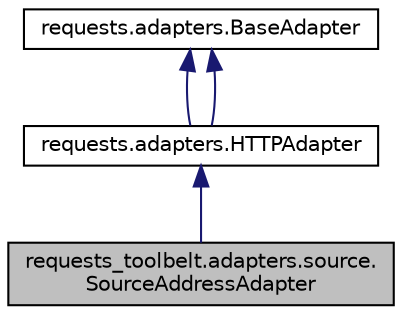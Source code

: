 digraph "requests_toolbelt.adapters.source.SourceAddressAdapter"
{
 // LATEX_PDF_SIZE
  edge [fontname="Helvetica",fontsize="10",labelfontname="Helvetica",labelfontsize="10"];
  node [fontname="Helvetica",fontsize="10",shape=record];
  Node1 [label="requests_toolbelt.adapters.source.\lSourceAddressAdapter",height=0.2,width=0.4,color="black", fillcolor="grey75", style="filled", fontcolor="black",tooltip=" "];
  Node2 -> Node1 [dir="back",color="midnightblue",fontsize="10",style="solid",fontname="Helvetica"];
  Node2 [label="requests.adapters.HTTPAdapter",height=0.2,width=0.4,color="black", fillcolor="white", style="filled",URL="$classrequests_1_1adapters_1_1HTTPAdapter.html",tooltip=" "];
  Node3 -> Node2 [dir="back",color="midnightblue",fontsize="10",style="solid",fontname="Helvetica"];
  Node3 [label="requests.adapters.BaseAdapter",height=0.2,width=0.4,color="black", fillcolor="white", style="filled",URL="$classrequests_1_1adapters_1_1BaseAdapter.html",tooltip=" "];
  Node3 -> Node2 [dir="back",color="midnightblue",fontsize="10",style="solid",fontname="Helvetica"];
}
